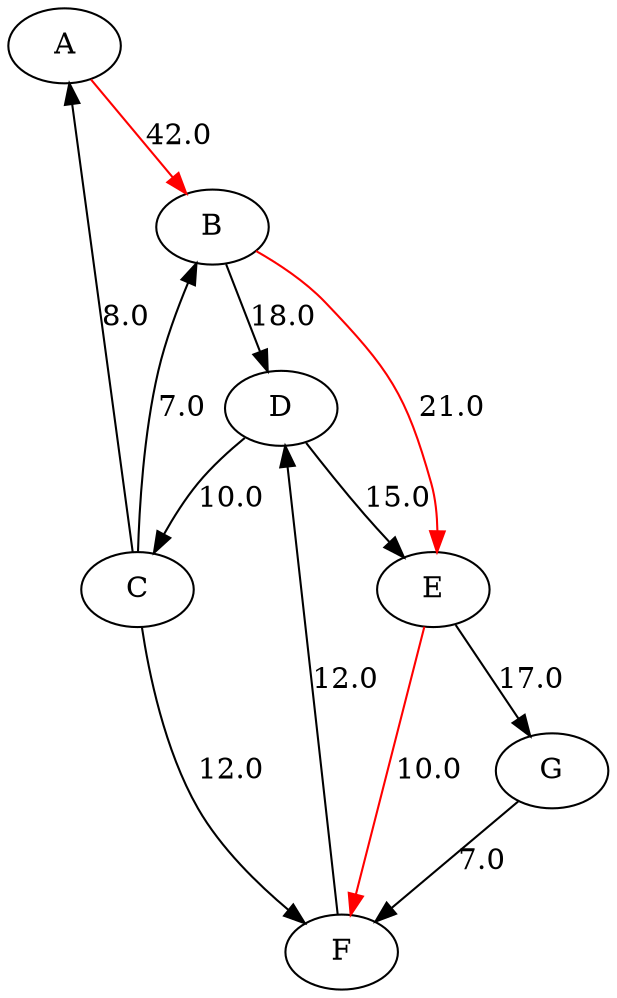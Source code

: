digraph G {
A;
B;
C;
D;
E;
F;
G;
A -> B [label=42.0color=red];
C -> A [label=8.0];
C -> B [label=7.0];
B -> D [label=18.0];
D -> C [label=10.0];
C -> F [label=12.0];
B -> E [label=21.0color=red];
E -> F [label=10.0color=red];
F -> D [label=12.0];
D -> E [label=15.0];
E -> G [label=17.0];
G -> F [label=7.0];
}
